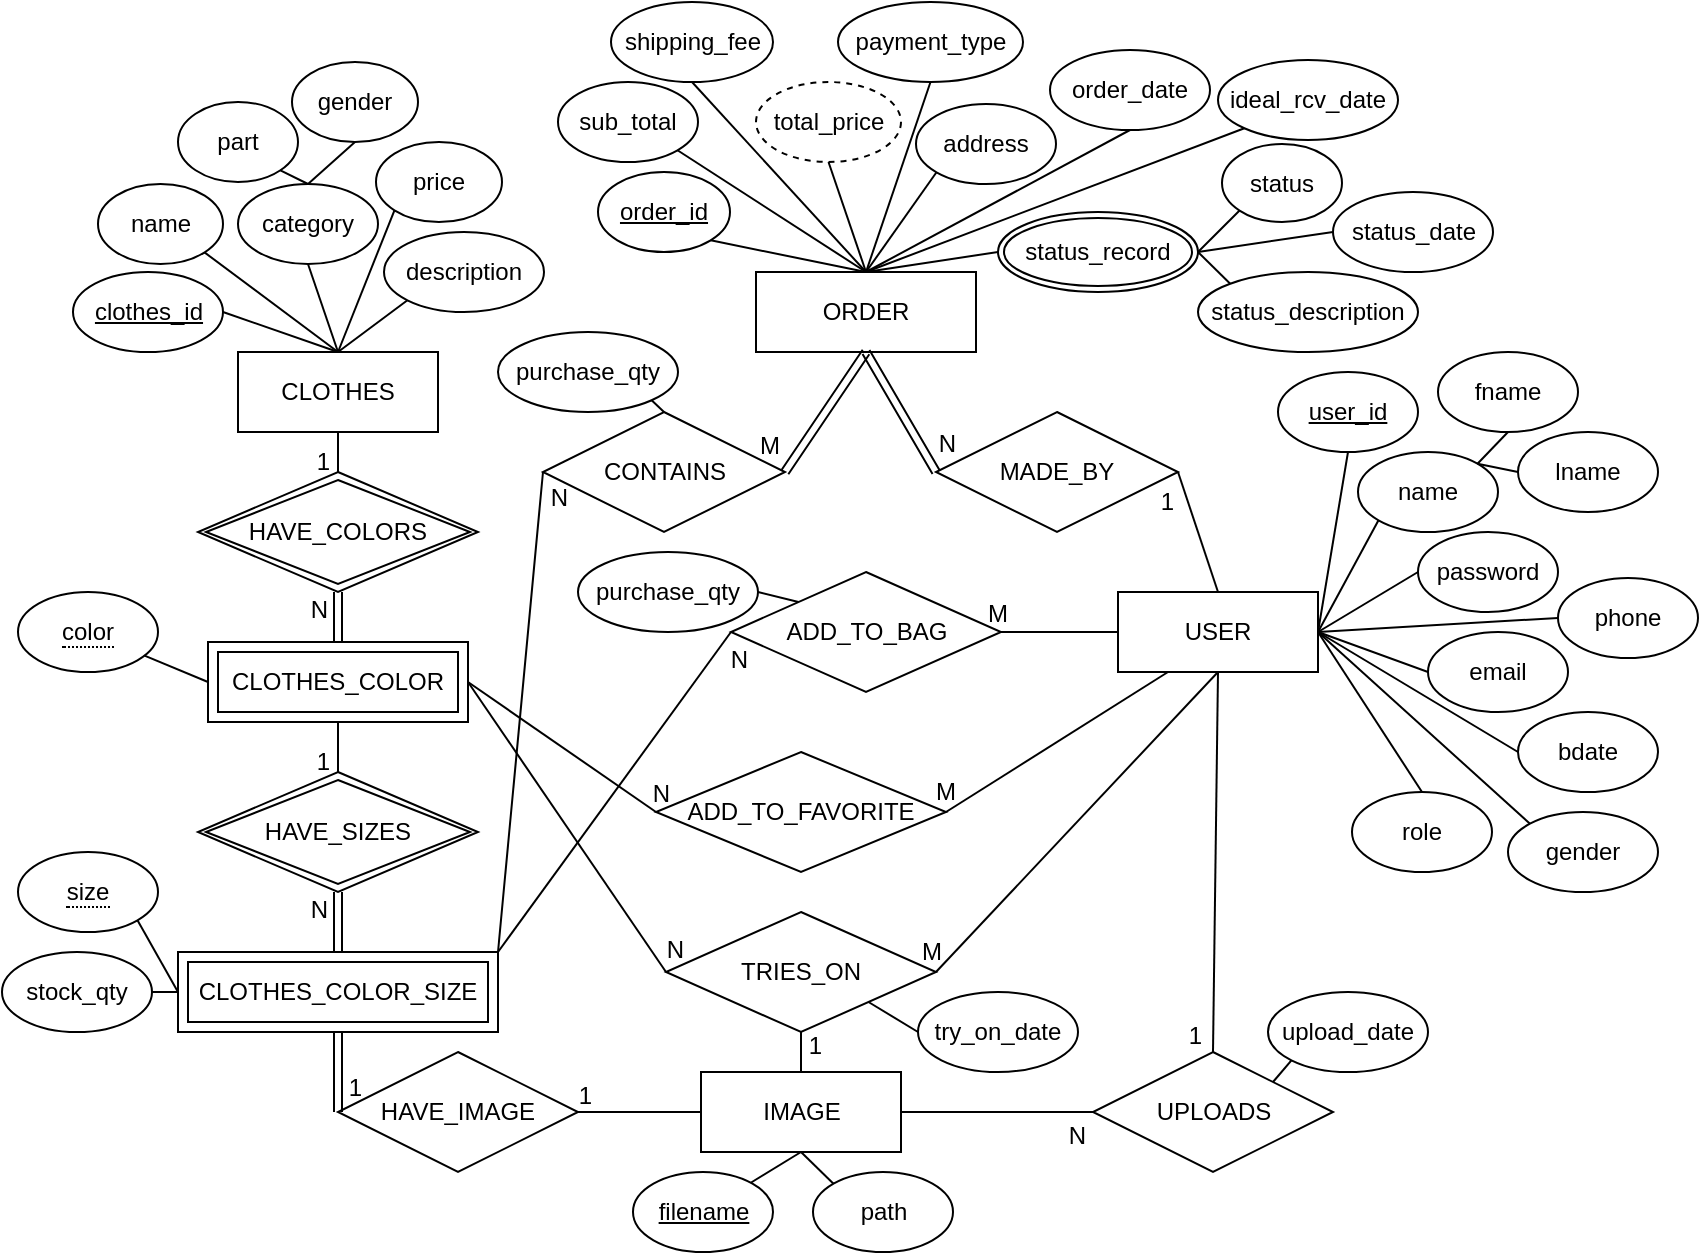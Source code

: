 <mxfile version="24.9.1">
  <diagram name="第 1 页" id="cGdT9HOxVQWvnpg_4Y84">
    <mxGraphModel dx="872" dy="324" grid="1" gridSize="10" guides="1" tooltips="1" connect="1" arrows="1" fold="1" page="1" pageScale="1" pageWidth="827" pageHeight="1169" math="0" shadow="0">
      <root>
        <mxCell id="0" />
        <mxCell id="1" parent="0" />
        <mxCell id="LeQnPKJJJZOY4ZSQB_88-2" value="USER" style="whiteSpace=wrap;html=1;align=center;" parent="1" vertex="1">
          <mxGeometry x="640" y="800" width="100" height="40" as="geometry" />
        </mxCell>
        <mxCell id="LeQnPKJJJZOY4ZSQB_88-3" value="user_id" style="ellipse;whiteSpace=wrap;html=1;align=center;fontStyle=4" parent="1" vertex="1">
          <mxGeometry x="720" y="690" width="70" height="40" as="geometry" />
        </mxCell>
        <mxCell id="LeQnPKJJJZOY4ZSQB_88-6" value="password" style="ellipse;whiteSpace=wrap;html=1;align=center;" parent="1" vertex="1">
          <mxGeometry x="790" y="770" width="70" height="40" as="geometry" />
        </mxCell>
        <mxCell id="LeQnPKJJJZOY4ZSQB_88-7" value="phone" style="ellipse;whiteSpace=wrap;html=1;align=center;" parent="1" vertex="1">
          <mxGeometry x="860" y="793" width="70" height="40" as="geometry" />
        </mxCell>
        <mxCell id="LeQnPKJJJZOY4ZSQB_88-8" value="email" style="ellipse;whiteSpace=wrap;html=1;align=center;" parent="1" vertex="1">
          <mxGeometry x="795" y="820" width="70" height="40" as="geometry" />
        </mxCell>
        <mxCell id="LeQnPKJJJZOY4ZSQB_88-9" value="bdate" style="ellipse;whiteSpace=wrap;html=1;align=center;" parent="1" vertex="1">
          <mxGeometry x="840" y="860" width="70" height="40" as="geometry" />
        </mxCell>
        <mxCell id="LeQnPKJJJZOY4ZSQB_88-10" value="role" style="ellipse;whiteSpace=wrap;html=1;align=center;" parent="1" vertex="1">
          <mxGeometry x="757" y="900" width="70" height="40" as="geometry" />
        </mxCell>
        <mxCell id="LeQnPKJJJZOY4ZSQB_88-14" value="name" style="ellipse;whiteSpace=wrap;html=1;align=center;" parent="1" vertex="1">
          <mxGeometry x="760" y="730" width="70" height="40" as="geometry" />
        </mxCell>
        <mxCell id="LeQnPKJJJZOY4ZSQB_88-15" value="fname" style="ellipse;whiteSpace=wrap;html=1;align=center;" parent="1" vertex="1">
          <mxGeometry x="800" y="680" width="70" height="40" as="geometry" />
        </mxCell>
        <mxCell id="LeQnPKJJJZOY4ZSQB_88-17" value="lname" style="ellipse;whiteSpace=wrap;html=1;align=center;" parent="1" vertex="1">
          <mxGeometry x="840" y="720" width="70" height="40" as="geometry" />
        </mxCell>
        <mxCell id="LeQnPKJJJZOY4ZSQB_88-28" value="CLOTHES" style="whiteSpace=wrap;html=1;align=center;" parent="1" vertex="1">
          <mxGeometry x="200" y="680" width="100" height="40" as="geometry" />
        </mxCell>
        <mxCell id="LeQnPKJJJZOY4ZSQB_88-29" value="category" style="ellipse;whiteSpace=wrap;html=1;align=center;" parent="1" vertex="1">
          <mxGeometry x="200" y="596" width="70" height="40" as="geometry" />
        </mxCell>
        <mxCell id="LeQnPKJJJZOY4ZSQB_88-35" value="description" style="ellipse;whiteSpace=wrap;html=1;align=center;fontStyle=0" parent="1" vertex="1">
          <mxGeometry x="273" y="620" width="80" height="40" as="geometry" />
        </mxCell>
        <mxCell id="LeQnPKJJJZOY4ZSQB_88-37" value="price" style="ellipse;whiteSpace=wrap;html=1;align=center;fontStyle=0" parent="1" vertex="1">
          <mxGeometry x="269" y="575" width="63" height="40" as="geometry" />
        </mxCell>
        <mxCell id="LeQnPKJJJZOY4ZSQB_88-38" value="" style="endArrow=none;html=1;rounded=0;exitX=0;exitY=1;exitDx=0;exitDy=0;entryX=0.5;entryY=0;entryDx=0;entryDy=0;" parent="1" source="LeQnPKJJJZOY4ZSQB_88-35" target="LeQnPKJJJZOY4ZSQB_88-28" edge="1">
          <mxGeometry relative="1" as="geometry">
            <mxPoint x="370" y="690" as="sourcePoint" />
            <mxPoint x="530" y="690" as="targetPoint" />
          </mxGeometry>
        </mxCell>
        <mxCell id="LeQnPKJJJZOY4ZSQB_88-39" value="" style="endArrow=none;html=1;rounded=0;exitX=0;exitY=1;exitDx=0;exitDy=0;entryX=0.5;entryY=0;entryDx=0;entryDy=0;" parent="1" source="LeQnPKJJJZOY4ZSQB_88-37" target="LeQnPKJJJZOY4ZSQB_88-28" edge="1">
          <mxGeometry relative="1" as="geometry">
            <mxPoint x="370" y="690" as="sourcePoint" />
            <mxPoint x="530" y="690" as="targetPoint" />
          </mxGeometry>
        </mxCell>
        <mxCell id="LeQnPKJJJZOY4ZSQB_88-40" value="" style="endArrow=none;html=1;rounded=0;exitX=0.5;exitY=1;exitDx=0;exitDy=0;entryX=0.5;entryY=0;entryDx=0;entryDy=0;" parent="1" source="LeQnPKJJJZOY4ZSQB_88-29" target="LeQnPKJJJZOY4ZSQB_88-28" edge="1">
          <mxGeometry relative="1" as="geometry">
            <mxPoint x="370" y="690" as="sourcePoint" />
            <mxPoint x="530" y="690" as="targetPoint" />
          </mxGeometry>
        </mxCell>
        <mxCell id="LeQnPKJJJZOY4ZSQB_88-53" value="" style="endArrow=none;html=1;rounded=0;exitX=0.5;exitY=0;exitDx=0;exitDy=0;entryX=1;entryY=1;entryDx=0;entryDy=0;" parent="1" source="LeQnPKJJJZOY4ZSQB_88-28" target="LeQnPKJJJZOY4ZSQB_88-65" edge="1">
          <mxGeometry relative="1" as="geometry">
            <mxPoint x="370" y="770" as="sourcePoint" />
            <mxPoint x="280" y="756" as="targetPoint" />
          </mxGeometry>
        </mxCell>
        <mxCell id="LeQnPKJJJZOY4ZSQB_88-54" value="clothes_id" style="ellipse;whiteSpace=wrap;html=1;align=center;fontStyle=4" parent="1" vertex="1">
          <mxGeometry x="117.5" y="640" width="75" height="40" as="geometry" />
        </mxCell>
        <mxCell id="LeQnPKJJJZOY4ZSQB_88-55" value="" style="endArrow=none;html=1;rounded=0;exitX=0.5;exitY=0;exitDx=0;exitDy=0;entryX=1;entryY=0.5;entryDx=0;entryDy=0;" parent="1" source="LeQnPKJJJZOY4ZSQB_88-28" target="LeQnPKJJJZOY4ZSQB_88-54" edge="1">
          <mxGeometry relative="1" as="geometry">
            <mxPoint x="260" y="730" as="sourcePoint" />
            <mxPoint x="360" y="806" as="targetPoint" />
          </mxGeometry>
        </mxCell>
        <mxCell id="LeQnPKJJJZOY4ZSQB_88-56" value="IMAGE" style="whiteSpace=wrap;html=1;align=center;" parent="1" vertex="1">
          <mxGeometry x="431.5" y="1040" width="100" height="40" as="geometry" />
        </mxCell>
        <mxCell id="LeQnPKJJJZOY4ZSQB_88-57" value="filename" style="ellipse;whiteSpace=wrap;html=1;align=center;fontStyle=4" parent="1" vertex="1">
          <mxGeometry x="397.5" y="1090" width="70" height="40" as="geometry" />
        </mxCell>
        <mxCell id="LeQnPKJJJZOY4ZSQB_88-58" value="path" style="ellipse;whiteSpace=wrap;html=1;align=center;" parent="1" vertex="1">
          <mxGeometry x="487.5" y="1090" width="70" height="40" as="geometry" />
        </mxCell>
        <mxCell id="LeQnPKJJJZOY4ZSQB_88-60" value="" style="endArrow=none;html=1;rounded=0;exitX=0.5;exitY=1;exitDx=0;exitDy=0;" parent="1" source="LeQnPKJJJZOY4ZSQB_88-56" target="LeQnPKJJJZOY4ZSQB_88-57" edge="1">
          <mxGeometry relative="1" as="geometry">
            <mxPoint x="408" y="1070" as="sourcePoint" />
            <mxPoint x="568" y="1070" as="targetPoint" />
          </mxGeometry>
        </mxCell>
        <mxCell id="LeQnPKJJJZOY4ZSQB_88-61" value="" style="endArrow=none;html=1;rounded=0;exitX=0.5;exitY=1;exitDx=0;exitDy=0;entryX=0;entryY=0;entryDx=0;entryDy=0;" parent="1" source="LeQnPKJJJZOY4ZSQB_88-56" target="LeQnPKJJJZOY4ZSQB_88-58" edge="1">
          <mxGeometry relative="1" as="geometry">
            <mxPoint x="408" y="1070" as="sourcePoint" />
            <mxPoint x="568" y="1070" as="targetPoint" />
          </mxGeometry>
        </mxCell>
        <mxCell id="LeQnPKJJJZOY4ZSQB_88-63" value="CLOTHES_COLOR" style="shape=ext;margin=3;double=1;whiteSpace=wrap;html=1;align=center;" parent="1" vertex="1">
          <mxGeometry x="185" y="825" width="130" height="40" as="geometry" />
        </mxCell>
        <mxCell id="LeQnPKJJJZOY4ZSQB_88-64" value="&lt;span style=&quot;border-bottom: 1px dotted&quot;&gt;color&lt;/span&gt;" style="ellipse;whiteSpace=wrap;html=1;align=center;" parent="1" vertex="1">
          <mxGeometry x="90" y="800" width="70" height="40" as="geometry" />
        </mxCell>
        <mxCell id="LeQnPKJJJZOY4ZSQB_88-65" value="name" style="ellipse;whiteSpace=wrap;html=1;align=center;" parent="1" vertex="1">
          <mxGeometry x="130" y="596" width="62.5" height="40" as="geometry" />
        </mxCell>
        <mxCell id="LeQnPKJJJZOY4ZSQB_88-70" value="" style="endArrow=none;html=1;rounded=0;exitX=0;exitY=0.5;exitDx=0;exitDy=0;" parent="1" source="LeQnPKJJJZOY4ZSQB_88-63" target="LeQnPKJJJZOY4ZSQB_88-64" edge="1">
          <mxGeometry relative="1" as="geometry">
            <mxPoint x="325" y="870" as="sourcePoint" />
            <mxPoint x="485" y="870" as="targetPoint" />
          </mxGeometry>
        </mxCell>
        <mxCell id="LeQnPKJJJZOY4ZSQB_88-73" value="HAVE_COLORS" style="shape=rhombus;double=1;perimeter=rhombusPerimeter;whiteSpace=wrap;html=1;align=center;" parent="1" vertex="1">
          <mxGeometry x="180" y="740" width="140" height="60" as="geometry" />
        </mxCell>
        <mxCell id="LeQnPKJJJZOY4ZSQB_88-77" value="" style="endArrow=none;html=1;rounded=0;exitX=0.5;exitY=0;exitDx=0;exitDy=0;entryX=0.5;entryY=1;entryDx=0;entryDy=0;shape=link;" parent="1" source="LeQnPKJJJZOY4ZSQB_88-63" target="LeQnPKJJJZOY4ZSQB_88-73" edge="1">
          <mxGeometry relative="1" as="geometry">
            <mxPoint x="325" y="790" as="sourcePoint" />
            <mxPoint x="485" y="790" as="targetPoint" />
          </mxGeometry>
        </mxCell>
        <mxCell id="LeQnPKJJJZOY4ZSQB_88-78" value="N" style="resizable=0;html=1;whiteSpace=wrap;align=right;verticalAlign=bottom;" parent="LeQnPKJJJZOY4ZSQB_88-77" connectable="0" vertex="1">
          <mxGeometry x="1" relative="1" as="geometry">
            <mxPoint x="-4" y="17" as="offset" />
          </mxGeometry>
        </mxCell>
        <mxCell id="LeQnPKJJJZOY4ZSQB_88-80" value="" style="endArrow=none;html=1;rounded=0;exitX=0.5;exitY=1;exitDx=0;exitDy=0;entryX=0.5;entryY=0;entryDx=0;entryDy=0;" parent="1" source="LeQnPKJJJZOY4ZSQB_88-28" target="LeQnPKJJJZOY4ZSQB_88-73" edge="1">
          <mxGeometry relative="1" as="geometry">
            <mxPoint x="330" y="790" as="sourcePoint" />
            <mxPoint x="490" y="790" as="targetPoint" />
          </mxGeometry>
        </mxCell>
        <mxCell id="LeQnPKJJJZOY4ZSQB_88-81" value="1" style="resizable=0;html=1;whiteSpace=wrap;align=right;verticalAlign=bottom;" parent="LeQnPKJJJZOY4ZSQB_88-80" connectable="0" vertex="1">
          <mxGeometry x="1" relative="1" as="geometry">
            <mxPoint x="-3" y="3" as="offset" />
          </mxGeometry>
        </mxCell>
        <mxCell id="LeQnPKJJJZOY4ZSQB_88-82" value="HAVE_IMAGE" style="shape=rhombus;perimeter=rhombusPerimeter;whiteSpace=wrap;html=1;align=center;" parent="1" vertex="1">
          <mxGeometry x="250" y="1030" width="120" height="60" as="geometry" />
        </mxCell>
        <mxCell id="LeQnPKJJJZOY4ZSQB_88-83" value="" style="endArrow=none;html=1;rounded=0;exitX=0.5;exitY=1;exitDx=0;exitDy=0;entryX=0;entryY=0.5;entryDx=0;entryDy=0;shape=link;" parent="1" source="w-YQBFerk2edwHT0W-1V-1" target="LeQnPKJJJZOY4ZSQB_88-82" edge="1">
          <mxGeometry relative="1" as="geometry">
            <mxPoint x="330" y="850" as="sourcePoint" />
            <mxPoint x="490" y="850" as="targetPoint" />
          </mxGeometry>
        </mxCell>
        <mxCell id="LeQnPKJJJZOY4ZSQB_88-84" value="1" style="resizable=0;html=1;whiteSpace=wrap;align=right;verticalAlign=bottom;" parent="LeQnPKJJJZOY4ZSQB_88-83" connectable="0" vertex="1">
          <mxGeometry x="1" relative="1" as="geometry">
            <mxPoint x="13" y="-4" as="offset" />
          </mxGeometry>
        </mxCell>
        <mxCell id="LeQnPKJJJZOY4ZSQB_88-85" value="" style="endArrow=none;html=1;rounded=0;exitX=0;exitY=0.5;exitDx=0;exitDy=0;entryX=1;entryY=0.5;entryDx=0;entryDy=0;" parent="1" source="LeQnPKJJJZOY4ZSQB_88-56" target="LeQnPKJJJZOY4ZSQB_88-82" edge="1">
          <mxGeometry relative="1" as="geometry">
            <mxPoint x="355" y="870" as="sourcePoint" />
            <mxPoint x="490" y="860" as="targetPoint" />
          </mxGeometry>
        </mxCell>
        <mxCell id="LeQnPKJJJZOY4ZSQB_88-86" value="1" style="resizable=0;html=1;whiteSpace=wrap;align=right;verticalAlign=bottom;" parent="LeQnPKJJJZOY4ZSQB_88-85" connectable="0" vertex="1">
          <mxGeometry x="1" relative="1" as="geometry">
            <mxPoint x="8" as="offset" />
          </mxGeometry>
        </mxCell>
        <mxCell id="LeQnPKJJJZOY4ZSQB_88-88" value="UPLOADS" style="shape=rhombus;perimeter=rhombusPerimeter;whiteSpace=wrap;html=1;align=center;" parent="1" vertex="1">
          <mxGeometry x="627.5" y="1030" width="120" height="60" as="geometry" />
        </mxCell>
        <mxCell id="LeQnPKJJJZOY4ZSQB_88-89" value="" style="endArrow=none;html=1;rounded=0;exitX=0.5;exitY=1;exitDx=0;exitDy=0;entryX=0.5;entryY=0;entryDx=0;entryDy=0;" parent="1" source="LeQnPKJJJZOY4ZSQB_88-2" target="LeQnPKJJJZOY4ZSQB_88-88" edge="1">
          <mxGeometry relative="1" as="geometry">
            <mxPoint x="332" y="770" as="sourcePoint" />
            <mxPoint x="492" y="770" as="targetPoint" />
          </mxGeometry>
        </mxCell>
        <mxCell id="LeQnPKJJJZOY4ZSQB_88-90" value="1" style="resizable=0;html=1;whiteSpace=wrap;align=right;verticalAlign=bottom;" parent="LeQnPKJJJZOY4ZSQB_88-89" connectable="0" vertex="1">
          <mxGeometry x="1" relative="1" as="geometry">
            <mxPoint x="-4" y="1" as="offset" />
          </mxGeometry>
        </mxCell>
        <mxCell id="LeQnPKJJJZOY4ZSQB_88-92" value="" style="endArrow=none;html=1;rounded=0;exitX=1;exitY=0.5;exitDx=0;exitDy=0;entryX=0;entryY=0.5;entryDx=0;entryDy=0;" parent="1" source="LeQnPKJJJZOY4ZSQB_88-56" target="LeQnPKJJJZOY4ZSQB_88-88" edge="1">
          <mxGeometry relative="1" as="geometry">
            <mxPoint x="710" y="870" as="sourcePoint" />
            <mxPoint x="690" y="870" as="targetPoint" />
          </mxGeometry>
        </mxCell>
        <mxCell id="LeQnPKJJJZOY4ZSQB_88-93" value="N" style="resizable=0;html=1;whiteSpace=wrap;align=right;verticalAlign=bottom;" parent="LeQnPKJJJZOY4ZSQB_88-92" connectable="0" vertex="1">
          <mxGeometry x="1" relative="1" as="geometry">
            <mxPoint x="-2" y="20" as="offset" />
          </mxGeometry>
        </mxCell>
        <mxCell id="LeQnPKJJJZOY4ZSQB_88-97" value="upload_date" style="ellipse;whiteSpace=wrap;html=1;align=center;" parent="1" vertex="1">
          <mxGeometry x="715" y="1000" width="80" height="40" as="geometry" />
        </mxCell>
        <mxCell id="LeQnPKJJJZOY4ZSQB_88-98" value="" style="endArrow=none;html=1;rounded=0;exitX=0;exitY=1;exitDx=0;exitDy=0;entryX=1;entryY=0;entryDx=0;entryDy=0;" parent="1" source="LeQnPKJJJZOY4ZSQB_88-97" target="LeQnPKJJJZOY4ZSQB_88-88" edge="1">
          <mxGeometry relative="1" as="geometry">
            <mxPoint x="550" y="980" as="sourcePoint" />
            <mxPoint x="710" y="980" as="targetPoint" />
          </mxGeometry>
        </mxCell>
        <mxCell id="LeQnPKJJJZOY4ZSQB_88-99" value="ADD_TO_BAG" style="shape=rhombus;perimeter=rhombusPerimeter;whiteSpace=wrap;html=1;align=center;" parent="1" vertex="1">
          <mxGeometry x="446.5" y="790" width="135" height="60" as="geometry" />
        </mxCell>
        <mxCell id="LeQnPKJJJZOY4ZSQB_88-105" value="stock_qty" style="ellipse;whiteSpace=wrap;html=1;align=center;" parent="1" vertex="1">
          <mxGeometry x="82" y="980" width="75" height="40" as="geometry" />
        </mxCell>
        <mxCell id="LeQnPKJJJZOY4ZSQB_88-107" value="" style="endArrow=none;html=1;rounded=0;exitX=0;exitY=0.5;exitDx=0;exitDy=0;entryX=1;entryY=0.5;entryDx=0;entryDy=0;" parent="1" source="w-YQBFerk2edwHT0W-1V-1" target="LeQnPKJJJZOY4ZSQB_88-105" edge="1">
          <mxGeometry relative="1" as="geometry">
            <mxPoint x="94.5" y="980" as="sourcePoint" />
            <mxPoint x="469.5" y="960" as="targetPoint" />
          </mxGeometry>
        </mxCell>
        <mxCell id="LeQnPKJJJZOY4ZSQB_88-114" value="" style="endArrow=none;html=1;rounded=0;exitX=0;exitY=0.5;exitDx=0;exitDy=0;entryX=1;entryY=0.5;entryDx=0;entryDy=0;" parent="1" source="LeQnPKJJJZOY4ZSQB_88-2" target="LeQnPKJJJZOY4ZSQB_88-99" edge="1">
          <mxGeometry relative="1" as="geometry">
            <mxPoint x="410" y="790" as="sourcePoint" />
            <mxPoint x="551.5" y="810" as="targetPoint" />
          </mxGeometry>
        </mxCell>
        <mxCell id="LeQnPKJJJZOY4ZSQB_88-115" value="M" style="resizable=0;html=1;whiteSpace=wrap;align=right;verticalAlign=bottom;" parent="LeQnPKJJJZOY4ZSQB_88-114" connectable="0" vertex="1">
          <mxGeometry x="1" relative="1" as="geometry">
            <mxPoint x="5" y="-1" as="offset" />
          </mxGeometry>
        </mxCell>
        <mxCell id="LeQnPKJJJZOY4ZSQB_88-117" value="" style="endArrow=none;html=1;rounded=0;exitX=1;exitY=0;exitDx=0;exitDy=0;entryX=0;entryY=0.5;entryDx=0;entryDy=0;" parent="1" source="w-YQBFerk2edwHT0W-1V-1" target="LeQnPKJJJZOY4ZSQB_88-99" edge="1">
          <mxGeometry relative="1" as="geometry">
            <mxPoint x="330" y="790" as="sourcePoint" />
            <mxPoint x="490" y="790" as="targetPoint" />
          </mxGeometry>
        </mxCell>
        <mxCell id="LeQnPKJJJZOY4ZSQB_88-118" value="N" style="resizable=0;html=1;whiteSpace=wrap;align=right;verticalAlign=bottom;" parent="LeQnPKJJJZOY4ZSQB_88-117" connectable="0" vertex="1">
          <mxGeometry x="1" relative="1" as="geometry">
            <mxPoint x="10" y="23" as="offset" />
          </mxGeometry>
        </mxCell>
        <mxCell id="LeQnPKJJJZOY4ZSQB_88-119" value="purchase_qty" style="ellipse;whiteSpace=wrap;html=1;align=center;" parent="1" vertex="1">
          <mxGeometry x="370" y="780" width="90" height="40" as="geometry" />
        </mxCell>
        <mxCell id="LeQnPKJJJZOY4ZSQB_88-120" value="" style="endArrow=none;html=1;rounded=0;exitX=0;exitY=0;exitDx=0;exitDy=0;entryX=1;entryY=0.5;entryDx=0;entryDy=0;" parent="1" source="LeQnPKJJJZOY4ZSQB_88-99" target="LeQnPKJJJZOY4ZSQB_88-119" edge="1">
          <mxGeometry relative="1" as="geometry">
            <mxPoint x="330" y="710" as="sourcePoint" />
            <mxPoint x="490" y="710" as="targetPoint" />
          </mxGeometry>
        </mxCell>
        <mxCell id="LeQnPKJJJZOY4ZSQB_88-143" value="gender" style="ellipse;whiteSpace=wrap;html=1;align=center;" parent="1" vertex="1">
          <mxGeometry x="835" y="910" width="75" height="40" as="geometry" />
        </mxCell>
        <mxCell id="LeQnPKJJJZOY4ZSQB_88-145" value="gender" style="ellipse;whiteSpace=wrap;html=1;align=center;" parent="1" vertex="1">
          <mxGeometry x="227" y="535" width="63" height="40" as="geometry" />
        </mxCell>
        <mxCell id="LeQnPKJJJZOY4ZSQB_88-146" value="part" style="ellipse;whiteSpace=wrap;html=1;align=center;" parent="1" vertex="1">
          <mxGeometry x="170" y="555" width="60" height="40" as="geometry" />
        </mxCell>
        <mxCell id="LeQnPKJJJZOY4ZSQB_88-147" style="edgeStyle=orthogonalEdgeStyle;rounded=0;orthogonalLoop=1;jettySize=auto;html=1;exitX=0.5;exitY=1;exitDx=0;exitDy=0;" parent="1" source="LeQnPKJJJZOY4ZSQB_88-146" target="LeQnPKJJJZOY4ZSQB_88-146" edge="1">
          <mxGeometry relative="1" as="geometry" />
        </mxCell>
        <mxCell id="LeQnPKJJJZOY4ZSQB_88-148" value="" style="endArrow=none;html=1;rounded=0;exitX=0.5;exitY=1;exitDx=0;exitDy=0;entryX=0.5;entryY=0;entryDx=0;entryDy=0;" parent="1" source="LeQnPKJJJZOY4ZSQB_88-145" target="LeQnPKJJJZOY4ZSQB_88-29" edge="1">
          <mxGeometry relative="1" as="geometry">
            <mxPoint x="250" y="730" as="sourcePoint" />
            <mxPoint x="190" y="580" as="targetPoint" />
          </mxGeometry>
        </mxCell>
        <mxCell id="LeQnPKJJJZOY4ZSQB_88-149" value="" style="endArrow=none;html=1;rounded=0;exitX=1;exitY=1;exitDx=0;exitDy=0;entryX=0.5;entryY=0;entryDx=0;entryDy=0;" parent="1" source="LeQnPKJJJZOY4ZSQB_88-146" target="LeQnPKJJJZOY4ZSQB_88-29" edge="1">
          <mxGeometry relative="1" as="geometry">
            <mxPoint x="170" y="580" as="sourcePoint" />
            <mxPoint x="211" y="602" as="targetPoint" />
          </mxGeometry>
        </mxCell>
        <mxCell id="LeQnPKJJJZOY4ZSQB_88-161" value="" style="endArrow=none;html=1;rounded=0;exitX=0.5;exitY=1;exitDx=0;exitDy=0;entryX=1;entryY=0.5;entryDx=0;entryDy=0;" parent="1" source="LeQnPKJJJZOY4ZSQB_88-2" target="LeQnPKJJJZOY4ZSQB_88-163" edge="1">
          <mxGeometry relative="1" as="geometry">
            <mxPoint x="430" y="710" as="sourcePoint" />
            <mxPoint x="515" y="671.5" as="targetPoint" />
          </mxGeometry>
        </mxCell>
        <mxCell id="LeQnPKJJJZOY4ZSQB_88-162" value="M" style="resizable=0;html=1;whiteSpace=wrap;align=right;verticalAlign=bottom;" parent="LeQnPKJJJZOY4ZSQB_88-161" connectable="0" vertex="1">
          <mxGeometry x="1" relative="1" as="geometry">
            <mxPoint x="5" y="-2" as="offset" />
          </mxGeometry>
        </mxCell>
        <mxCell id="LeQnPKJJJZOY4ZSQB_88-163" value="TRIES_ON" style="shape=rhombus;perimeter=rhombusPerimeter;whiteSpace=wrap;html=1;align=center;" parent="1" vertex="1">
          <mxGeometry x="414" y="960" width="135" height="60" as="geometry" />
        </mxCell>
        <mxCell id="LeQnPKJJJZOY4ZSQB_88-164" value="try_on_date" style="ellipse;whiteSpace=wrap;html=1;align=center;" parent="1" vertex="1">
          <mxGeometry x="540" y="1000" width="80" height="40" as="geometry" />
        </mxCell>
        <mxCell id="LeQnPKJJJZOY4ZSQB_88-165" value="" style="endArrow=none;html=1;rounded=0;entryX=1;entryY=1;entryDx=0;entryDy=0;exitX=0;exitY=0.5;exitDx=0;exitDy=0;" parent="1" source="LeQnPKJJJZOY4ZSQB_88-164" target="LeQnPKJJJZOY4ZSQB_88-163" edge="1">
          <mxGeometry relative="1" as="geometry">
            <mxPoint x="585" y="760" as="sourcePoint" />
            <mxPoint x="790" y="748" as="targetPoint" />
          </mxGeometry>
        </mxCell>
        <mxCell id="LeQnPKJJJZOY4ZSQB_88-166" value="ADD_TO_FAVORITE" style="shape=rhombus;perimeter=rhombusPerimeter;whiteSpace=wrap;html=1;align=center;" parent="1" vertex="1">
          <mxGeometry x="409" y="880" width="145" height="60" as="geometry" />
        </mxCell>
        <mxCell id="LeQnPKJJJZOY4ZSQB_88-167" value="" style="endArrow=none;html=1;rounded=0;exitX=0.25;exitY=1;exitDx=0;exitDy=0;entryX=1;entryY=0.5;entryDx=0;entryDy=0;" parent="1" source="LeQnPKJJJZOY4ZSQB_88-2" target="LeQnPKJJJZOY4ZSQB_88-166" edge="1">
          <mxGeometry relative="1" as="geometry">
            <mxPoint x="505" y="650" as="sourcePoint" />
            <mxPoint x="388" y="683" as="targetPoint" />
          </mxGeometry>
        </mxCell>
        <mxCell id="LeQnPKJJJZOY4ZSQB_88-168" value="M" style="resizable=0;html=1;whiteSpace=wrap;align=right;verticalAlign=bottom;" parent="LeQnPKJJJZOY4ZSQB_88-167" connectable="0" vertex="1">
          <mxGeometry x="1" relative="1" as="geometry">
            <mxPoint x="6" y="-1" as="offset" />
          </mxGeometry>
        </mxCell>
        <mxCell id="LeQnPKJJJZOY4ZSQB_88-169" value="" style="endArrow=none;html=1;rounded=0;entryX=0;entryY=0.5;entryDx=0;entryDy=0;exitX=1;exitY=0.5;exitDx=0;exitDy=0;" parent="1" source="LeQnPKJJJZOY4ZSQB_88-63" target="LeQnPKJJJZOY4ZSQB_88-166" edge="1">
          <mxGeometry relative="1" as="geometry">
            <mxPoint x="350" y="840" as="sourcePoint" />
            <mxPoint x="388" y="743" as="targetPoint" />
          </mxGeometry>
        </mxCell>
        <mxCell id="LeQnPKJJJZOY4ZSQB_88-170" value="N" style="resizable=0;html=1;whiteSpace=wrap;align=right;verticalAlign=bottom;" parent="LeQnPKJJJZOY4ZSQB_88-169" connectable="0" vertex="1">
          <mxGeometry x="1" relative="1" as="geometry">
            <mxPoint x="8" y="-1" as="offset" />
          </mxGeometry>
        </mxCell>
        <mxCell id="LeQnPKJJJZOY4ZSQB_88-171" value="" style="endArrow=none;html=1;rounded=0;exitX=1;exitY=0.5;exitDx=0;exitDy=0;entryX=0;entryY=0.5;entryDx=0;entryDy=0;" parent="1" source="LeQnPKJJJZOY4ZSQB_88-63" target="LeQnPKJJJZOY4ZSQB_88-163" edge="1">
          <mxGeometry relative="1" as="geometry">
            <mxPoint x="293" y="850" as="sourcePoint" />
            <mxPoint x="473" y="778" as="targetPoint" />
          </mxGeometry>
        </mxCell>
        <mxCell id="LeQnPKJJJZOY4ZSQB_88-172" value="N" style="resizable=0;html=1;whiteSpace=wrap;align=right;verticalAlign=bottom;" parent="LeQnPKJJJZOY4ZSQB_88-171" connectable="0" vertex="1">
          <mxGeometry x="1" relative="1" as="geometry">
            <mxPoint x="11" y="-2" as="offset" />
          </mxGeometry>
        </mxCell>
        <mxCell id="LeQnPKJJJZOY4ZSQB_88-173" value="" style="endArrow=none;html=1;rounded=0;exitX=0.5;exitY=0;exitDx=0;exitDy=0;entryX=0.5;entryY=1;entryDx=0;entryDy=0;" parent="1" source="LeQnPKJJJZOY4ZSQB_88-56" target="LeQnPKJJJZOY4ZSQB_88-163" edge="1">
          <mxGeometry relative="1" as="geometry">
            <mxPoint x="430" y="710" as="sourcePoint" />
            <mxPoint x="590" y="710" as="targetPoint" />
          </mxGeometry>
        </mxCell>
        <mxCell id="LeQnPKJJJZOY4ZSQB_88-174" value="1" style="resizable=0;html=1;whiteSpace=wrap;align=right;verticalAlign=bottom;" parent="LeQnPKJJJZOY4ZSQB_88-173" connectable="0" vertex="1">
          <mxGeometry x="1" relative="1" as="geometry">
            <mxPoint x="12" y="15" as="offset" />
          </mxGeometry>
        </mxCell>
        <mxCell id="swclK0hr6jgIHcODTy4m-1" value="ORDER" style="whiteSpace=wrap;html=1;align=center;" parent="1" vertex="1">
          <mxGeometry x="459" y="640" width="110" height="40" as="geometry" />
        </mxCell>
        <mxCell id="swclK0hr6jgIHcODTy4m-9" value="" style="endArrow=none;html=1;rounded=0;exitX=0.5;exitY=1;exitDx=0;exitDy=0;entryX=1;entryY=0.5;entryDx=0;entryDy=0;" parent="1" source="LeQnPKJJJZOY4ZSQB_88-3" target="LeQnPKJJJZOY4ZSQB_88-2" edge="1">
          <mxGeometry relative="1" as="geometry">
            <mxPoint x="660" y="890" as="sourcePoint" />
            <mxPoint x="820" y="890" as="targetPoint" />
          </mxGeometry>
        </mxCell>
        <mxCell id="swclK0hr6jgIHcODTy4m-10" value="" style="endArrow=none;html=1;rounded=0;exitX=0;exitY=1;exitDx=0;exitDy=0;entryX=1;entryY=0.5;entryDx=0;entryDy=0;" parent="1" source="LeQnPKJJJZOY4ZSQB_88-14" target="LeQnPKJJJZOY4ZSQB_88-2" edge="1">
          <mxGeometry relative="1" as="geometry">
            <mxPoint x="660" y="890" as="sourcePoint" />
            <mxPoint x="820" y="890" as="targetPoint" />
          </mxGeometry>
        </mxCell>
        <mxCell id="swclK0hr6jgIHcODTy4m-11" value="" style="endArrow=none;html=1;rounded=0;exitX=0.5;exitY=1;exitDx=0;exitDy=0;entryX=1;entryY=0;entryDx=0;entryDy=0;" parent="1" source="LeQnPKJJJZOY4ZSQB_88-15" target="LeQnPKJJJZOY4ZSQB_88-14" edge="1">
          <mxGeometry relative="1" as="geometry">
            <mxPoint x="660" y="890" as="sourcePoint" />
            <mxPoint x="820" y="890" as="targetPoint" />
          </mxGeometry>
        </mxCell>
        <mxCell id="swclK0hr6jgIHcODTy4m-12" value="" style="endArrow=none;html=1;rounded=0;exitX=1;exitY=0;exitDx=0;exitDy=0;entryX=0;entryY=0.5;entryDx=0;entryDy=0;" parent="1" source="LeQnPKJJJZOY4ZSQB_88-14" target="LeQnPKJJJZOY4ZSQB_88-17" edge="1">
          <mxGeometry relative="1" as="geometry">
            <mxPoint x="660" y="890" as="sourcePoint" />
            <mxPoint x="820" y="890" as="targetPoint" />
          </mxGeometry>
        </mxCell>
        <mxCell id="swclK0hr6jgIHcODTy4m-15" value="" style="endArrow=none;html=1;rounded=0;exitX=0;exitY=0.5;exitDx=0;exitDy=0;entryX=1;entryY=0.5;entryDx=0;entryDy=0;" parent="1" source="LeQnPKJJJZOY4ZSQB_88-6" target="LeQnPKJJJZOY4ZSQB_88-2" edge="1">
          <mxGeometry relative="1" as="geometry">
            <mxPoint x="660" y="890" as="sourcePoint" />
            <mxPoint x="820" y="890" as="targetPoint" />
          </mxGeometry>
        </mxCell>
        <mxCell id="swclK0hr6jgIHcODTy4m-16" value="" style="endArrow=none;html=1;rounded=0;entryX=0;entryY=0.5;entryDx=0;entryDy=0;exitX=1;exitY=0.5;exitDx=0;exitDy=0;" parent="1" source="LeQnPKJJJZOY4ZSQB_88-2" target="LeQnPKJJJZOY4ZSQB_88-7" edge="1">
          <mxGeometry relative="1" as="geometry">
            <mxPoint x="770" y="830" as="sourcePoint" />
            <mxPoint x="820" y="890" as="targetPoint" />
          </mxGeometry>
        </mxCell>
        <mxCell id="swclK0hr6jgIHcODTy4m-18" value="" style="endArrow=none;html=1;rounded=0;exitX=1;exitY=0.5;exitDx=0;exitDy=0;entryX=0;entryY=0.5;entryDx=0;entryDy=0;" parent="1" source="LeQnPKJJJZOY4ZSQB_88-2" target="LeQnPKJJJZOY4ZSQB_88-8" edge="1">
          <mxGeometry relative="1" as="geometry">
            <mxPoint x="660" y="890" as="sourcePoint" />
            <mxPoint x="820" y="890" as="targetPoint" />
          </mxGeometry>
        </mxCell>
        <mxCell id="swclK0hr6jgIHcODTy4m-19" value="" style="endArrow=none;html=1;rounded=0;exitX=1;exitY=0.5;exitDx=0;exitDy=0;entryX=0;entryY=0.5;entryDx=0;entryDy=0;" parent="1" source="LeQnPKJJJZOY4ZSQB_88-2" target="LeQnPKJJJZOY4ZSQB_88-9" edge="1">
          <mxGeometry relative="1" as="geometry">
            <mxPoint x="660" y="890" as="sourcePoint" />
            <mxPoint x="820" y="890" as="targetPoint" />
          </mxGeometry>
        </mxCell>
        <mxCell id="swclK0hr6jgIHcODTy4m-21" value="" style="endArrow=none;html=1;rounded=0;exitX=1;exitY=0.5;exitDx=0;exitDy=0;entryX=0;entryY=0;entryDx=0;entryDy=0;" parent="1" source="LeQnPKJJJZOY4ZSQB_88-2" target="LeQnPKJJJZOY4ZSQB_88-143" edge="1">
          <mxGeometry relative="1" as="geometry">
            <mxPoint x="660" y="890" as="sourcePoint" />
            <mxPoint x="820" y="890" as="targetPoint" />
          </mxGeometry>
        </mxCell>
        <mxCell id="swclK0hr6jgIHcODTy4m-22" value="" style="endArrow=none;html=1;rounded=0;exitX=1;exitY=0.5;exitDx=0;exitDy=0;entryX=0.5;entryY=0;entryDx=0;entryDy=0;" parent="1" source="LeQnPKJJJZOY4ZSQB_88-2" target="LeQnPKJJJZOY4ZSQB_88-10" edge="1">
          <mxGeometry relative="1" as="geometry">
            <mxPoint x="660" y="890" as="sourcePoint" />
            <mxPoint x="820" y="890" as="targetPoint" />
          </mxGeometry>
        </mxCell>
        <mxCell id="swclK0hr6jgIHcODTy4m-26" value="MADE_BY" style="shape=rhombus;perimeter=rhombusPerimeter;whiteSpace=wrap;html=1;align=center;" parent="1" vertex="1">
          <mxGeometry x="549" y="710" width="121" height="60" as="geometry" />
        </mxCell>
        <mxCell id="swclK0hr6jgIHcODTy4m-28" value="" style="endArrow=none;html=1;rounded=0;exitX=0.5;exitY=1;exitDx=0;exitDy=0;entryX=0;entryY=0.5;entryDx=0;entryDy=0;shape=link;" parent="1" source="swclK0hr6jgIHcODTy4m-1" target="swclK0hr6jgIHcODTy4m-26" edge="1">
          <mxGeometry relative="1" as="geometry">
            <mxPoint x="660" y="780" as="sourcePoint" />
            <mxPoint x="820" y="780" as="targetPoint" />
          </mxGeometry>
        </mxCell>
        <mxCell id="swclK0hr6jgIHcODTy4m-29" value="N" style="resizable=0;html=1;whiteSpace=wrap;align=right;verticalAlign=bottom;" parent="swclK0hr6jgIHcODTy4m-28" connectable="0" vertex="1">
          <mxGeometry x="1" relative="1" as="geometry">
            <mxPoint x="11" y="-6" as="offset" />
          </mxGeometry>
        </mxCell>
        <mxCell id="swclK0hr6jgIHcODTy4m-30" value="" style="endArrow=none;html=1;rounded=0;exitX=0.5;exitY=0;exitDx=0;exitDy=0;entryX=1;entryY=0.5;entryDx=0;entryDy=0;" parent="1" source="LeQnPKJJJZOY4ZSQB_88-2" target="swclK0hr6jgIHcODTy4m-26" edge="1">
          <mxGeometry relative="1" as="geometry">
            <mxPoint x="660" y="780" as="sourcePoint" />
            <mxPoint x="820" y="780" as="targetPoint" />
          </mxGeometry>
        </mxCell>
        <mxCell id="swclK0hr6jgIHcODTy4m-31" value="1" style="resizable=0;html=1;whiteSpace=wrap;align=right;verticalAlign=bottom;" parent="swclK0hr6jgIHcODTy4m-30" connectable="0" vertex="1">
          <mxGeometry x="1" relative="1" as="geometry">
            <mxPoint x="-1" y="23" as="offset" />
          </mxGeometry>
        </mxCell>
        <mxCell id="swclK0hr6jgIHcODTy4m-32" value="CONTAINS" style="shape=rhombus;perimeter=rhombusPerimeter;whiteSpace=wrap;html=1;align=center;" parent="1" vertex="1">
          <mxGeometry x="352.5" y="710" width="121" height="60" as="geometry" />
        </mxCell>
        <mxCell id="swclK0hr6jgIHcODTy4m-33" value="" style="endArrow=none;html=1;rounded=0;exitX=0;exitY=0.5;exitDx=0;exitDy=0;entryX=1;entryY=0;entryDx=0;entryDy=0;" parent="1" source="swclK0hr6jgIHcODTy4m-32" target="w-YQBFerk2edwHT0W-1V-1" edge="1">
          <mxGeometry relative="1" as="geometry">
            <mxPoint x="660" y="780" as="sourcePoint" />
            <mxPoint x="820" y="780" as="targetPoint" />
          </mxGeometry>
        </mxCell>
        <mxCell id="swclK0hr6jgIHcODTy4m-34" value="N" style="resizable=0;html=1;whiteSpace=wrap;align=right;verticalAlign=bottom;" parent="swclK0hr6jgIHcODTy4m-33" connectable="0" vertex="1">
          <mxGeometry x="1" relative="1" as="geometry">
            <mxPoint x="36" y="-218" as="offset" />
          </mxGeometry>
        </mxCell>
        <mxCell id="swclK0hr6jgIHcODTy4m-36" value="" style="endArrow=none;html=1;rounded=0;exitX=0.5;exitY=1;exitDx=0;exitDy=0;entryX=1;entryY=0.5;entryDx=0;entryDy=0;shape=link;" parent="1" source="swclK0hr6jgIHcODTy4m-1" target="swclK0hr6jgIHcODTy4m-32" edge="1">
          <mxGeometry relative="1" as="geometry">
            <mxPoint x="660" y="780" as="sourcePoint" />
            <mxPoint x="820" y="780" as="targetPoint" />
          </mxGeometry>
        </mxCell>
        <mxCell id="swclK0hr6jgIHcODTy4m-37" value="M" style="resizable=0;html=1;whiteSpace=wrap;align=right;verticalAlign=bottom;" parent="swclK0hr6jgIHcODTy4m-36" connectable="0" vertex="1">
          <mxGeometry x="1" relative="1" as="geometry">
            <mxPoint x="-1" y="-5" as="offset" />
          </mxGeometry>
        </mxCell>
        <mxCell id="swclK0hr6jgIHcODTy4m-40" value="purchase_qty" style="ellipse;whiteSpace=wrap;html=1;align=center;" parent="1" vertex="1">
          <mxGeometry x="330" y="670" width="90" height="40" as="geometry" />
        </mxCell>
        <mxCell id="swclK0hr6jgIHcODTy4m-41" value="" style="endArrow=none;html=1;rounded=0;exitX=1;exitY=1;exitDx=0;exitDy=0;entryX=0.5;entryY=0;entryDx=0;entryDy=0;" parent="1" source="swclK0hr6jgIHcODTy4m-40" target="swclK0hr6jgIHcODTy4m-32" edge="1">
          <mxGeometry relative="1" as="geometry">
            <mxPoint x="580" y="770" as="sourcePoint" />
            <mxPoint x="740" y="770" as="targetPoint" />
          </mxGeometry>
        </mxCell>
        <mxCell id="swclK0hr6jgIHcODTy4m-43" value="order_id" style="ellipse;whiteSpace=wrap;html=1;align=center;fontStyle=4" parent="1" vertex="1">
          <mxGeometry x="380" y="590" width="66" height="40" as="geometry" />
        </mxCell>
        <mxCell id="swclK0hr6jgIHcODTy4m-44" value="" style="endArrow=none;html=1;rounded=0;exitX=1;exitY=1;exitDx=0;exitDy=0;entryX=0.5;entryY=0;entryDx=0;entryDy=0;" parent="1" source="swclK0hr6jgIHcODTy4m-43" target="swclK0hr6jgIHcODTy4m-1" edge="1">
          <mxGeometry relative="1" as="geometry">
            <mxPoint x="580" y="770" as="sourcePoint" />
            <mxPoint x="740" y="770" as="targetPoint" />
          </mxGeometry>
        </mxCell>
        <mxCell id="swclK0hr6jgIHcODTy4m-47" value="payment_type" style="ellipse;whiteSpace=wrap;html=1;align=center;fontStyle=0" parent="1" vertex="1">
          <mxGeometry x="500" y="505" width="92.5" height="40" as="geometry" />
        </mxCell>
        <mxCell id="swclK0hr6jgIHcODTy4m-48" value="" style="endArrow=none;html=1;rounded=0;exitX=0.5;exitY=1;exitDx=0;exitDy=0;entryX=0.5;entryY=0;entryDx=0;entryDy=0;" parent="1" source="swclK0hr6jgIHcODTy4m-47" target="swclK0hr6jgIHcODTy4m-1" edge="1">
          <mxGeometry relative="1" as="geometry">
            <mxPoint x="496" y="595" as="sourcePoint" />
            <mxPoint x="524" y="650" as="targetPoint" />
          </mxGeometry>
        </mxCell>
        <mxCell id="swclK0hr6jgIHcODTy4m-49" value="address" style="ellipse;whiteSpace=wrap;html=1;align=center;fontStyle=0" parent="1" vertex="1">
          <mxGeometry x="539" y="556" width="70" height="40" as="geometry" />
        </mxCell>
        <mxCell id="swclK0hr6jgIHcODTy4m-50" value="" style="endArrow=none;html=1;rounded=0;exitX=0;exitY=1;exitDx=0;exitDy=0;entryX=0.5;entryY=0;entryDx=0;entryDy=0;" parent="1" source="swclK0hr6jgIHcODTy4m-49" target="swclK0hr6jgIHcODTy4m-1" edge="1">
          <mxGeometry relative="1" as="geometry">
            <mxPoint x="580" y="660" as="sourcePoint" />
            <mxPoint x="740" y="660" as="targetPoint" />
          </mxGeometry>
        </mxCell>
        <mxCell id="swclK0hr6jgIHcODTy4m-54" value="status_record" style="ellipse;shape=doubleEllipse;margin=3;whiteSpace=wrap;html=1;align=center;" parent="1" vertex="1">
          <mxGeometry x="580" y="610" width="100" height="40" as="geometry" />
        </mxCell>
        <mxCell id="swclK0hr6jgIHcODTy4m-55" value="" style="endArrow=none;html=1;rounded=0;exitX=0;exitY=0.5;exitDx=0;exitDy=0;entryX=0.5;entryY=0;entryDx=0;entryDy=0;" parent="1" source="swclK0hr6jgIHcODTy4m-54" target="swclK0hr6jgIHcODTy4m-1" edge="1">
          <mxGeometry relative="1" as="geometry">
            <mxPoint x="580" y="770" as="sourcePoint" />
            <mxPoint x="740" y="770" as="targetPoint" />
          </mxGeometry>
        </mxCell>
        <mxCell id="swclK0hr6jgIHcODTy4m-56" value="status" style="ellipse;whiteSpace=wrap;html=1;align=center;" parent="1" vertex="1">
          <mxGeometry x="692" y="576" width="60" height="39" as="geometry" />
        </mxCell>
        <mxCell id="swclK0hr6jgIHcODTy4m-57" value="status_date" style="ellipse;whiteSpace=wrap;html=1;align=center;" parent="1" vertex="1">
          <mxGeometry x="747.5" y="600" width="80" height="40" as="geometry" />
        </mxCell>
        <mxCell id="swclK0hr6jgIHcODTy4m-59" value="" style="endArrow=none;html=1;rounded=0;exitX=0;exitY=1;exitDx=0;exitDy=0;entryX=1;entryY=0.5;entryDx=0;entryDy=0;" parent="1" source="swclK0hr6jgIHcODTy4m-56" target="swclK0hr6jgIHcODTy4m-54" edge="1">
          <mxGeometry relative="1" as="geometry">
            <mxPoint x="580" y="660" as="sourcePoint" />
            <mxPoint x="740" y="660" as="targetPoint" />
          </mxGeometry>
        </mxCell>
        <mxCell id="swclK0hr6jgIHcODTy4m-61" value="" style="endArrow=none;html=1;rounded=0;exitX=1;exitY=0.5;exitDx=0;exitDy=0;entryX=0;entryY=0.5;entryDx=0;entryDy=0;" parent="1" source="swclK0hr6jgIHcODTy4m-54" target="swclK0hr6jgIHcODTy4m-57" edge="1">
          <mxGeometry relative="1" as="geometry">
            <mxPoint x="580" y="660" as="sourcePoint" />
            <mxPoint x="740" y="660" as="targetPoint" />
          </mxGeometry>
        </mxCell>
        <mxCell id="AGfo26yFazJZOsJGmMm4-1" value="sub_total" style="ellipse;whiteSpace=wrap;html=1;align=center;fontStyle=0" parent="1" vertex="1">
          <mxGeometry x="360" y="545" width="70" height="40" as="geometry" />
        </mxCell>
        <mxCell id="AGfo26yFazJZOsJGmMm4-2" value="shipping_fee" style="ellipse;whiteSpace=wrap;html=1;align=center;fontStyle=0" parent="1" vertex="1">
          <mxGeometry x="386.5" y="505" width="81" height="40" as="geometry" />
        </mxCell>
        <mxCell id="AGfo26yFazJZOsJGmMm4-6" value="" style="endArrow=none;html=1;rounded=0;entryX=0.5;entryY=0;entryDx=0;entryDy=0;exitX=1;exitY=1;exitDx=0;exitDy=0;" parent="1" source="AGfo26yFazJZOsJGmMm4-1" target="swclK0hr6jgIHcODTy4m-1" edge="1">
          <mxGeometry relative="1" as="geometry">
            <mxPoint x="420" y="580" as="sourcePoint" />
            <mxPoint x="660" y="660" as="targetPoint" />
          </mxGeometry>
        </mxCell>
        <mxCell id="AGfo26yFazJZOsJGmMm4-8" value="total_price" style="ellipse;whiteSpace=wrap;html=1;align=center;dashed=1;" parent="1" vertex="1">
          <mxGeometry x="459" y="545" width="72.5" height="40" as="geometry" />
        </mxCell>
        <mxCell id="AGfo26yFazJZOsJGmMm4-9" value="" style="endArrow=none;html=1;rounded=0;exitX=0.5;exitY=1;exitDx=0;exitDy=0;entryX=0.5;entryY=0;entryDx=0;entryDy=0;" parent="1" source="AGfo26yFazJZOsJGmMm4-2" target="swclK0hr6jgIHcODTy4m-1" edge="1">
          <mxGeometry relative="1" as="geometry">
            <mxPoint x="500" y="660" as="sourcePoint" />
            <mxPoint x="660" y="660" as="targetPoint" />
          </mxGeometry>
        </mxCell>
        <mxCell id="AGfo26yFazJZOsJGmMm4-10" value="" style="endArrow=none;html=1;rounded=0;exitX=0.5;exitY=1;exitDx=0;exitDy=0;entryX=0.5;entryY=0;entryDx=0;entryDy=0;" parent="1" source="AGfo26yFazJZOsJGmMm4-8" target="swclK0hr6jgIHcODTy4m-1" edge="1">
          <mxGeometry relative="1" as="geometry">
            <mxPoint x="500" y="660" as="sourcePoint" />
            <mxPoint x="660" y="660" as="targetPoint" />
          </mxGeometry>
        </mxCell>
        <mxCell id="uAEkFmMUQwEDWhcwce5n-1" value="status_description" style="ellipse;whiteSpace=wrap;html=1;align=center;" parent="1" vertex="1">
          <mxGeometry x="680" y="640" width="110" height="40" as="geometry" />
        </mxCell>
        <mxCell id="uAEkFmMUQwEDWhcwce5n-5" value="" style="endArrow=none;html=1;rounded=0;exitX=1;exitY=0.5;exitDx=0;exitDy=0;entryX=0;entryY=0;entryDx=0;entryDy=0;" parent="1" source="swclK0hr6jgIHcODTy4m-54" target="uAEkFmMUQwEDWhcwce5n-1" edge="1">
          <mxGeometry relative="1" as="geometry">
            <mxPoint x="700" y="700" as="sourcePoint" />
            <mxPoint x="860" y="700" as="targetPoint" />
          </mxGeometry>
        </mxCell>
        <mxCell id="Agn__o38U4jkMlJwLZ9_-1" value="ideal_rcv_date" style="ellipse;whiteSpace=wrap;html=1;align=center;" parent="1" vertex="1">
          <mxGeometry x="690" y="534" width="90" height="40" as="geometry" />
        </mxCell>
        <mxCell id="Agn__o38U4jkMlJwLZ9_-5" value="" style="endArrow=none;html=1;rounded=0;exitX=0;exitY=1;exitDx=0;exitDy=0;entryX=0.5;entryY=0;entryDx=0;entryDy=0;" parent="1" source="Agn__o38U4jkMlJwLZ9_-1" target="swclK0hr6jgIHcODTy4m-1" edge="1">
          <mxGeometry relative="1" as="geometry">
            <mxPoint x="520" y="610" as="sourcePoint" />
            <mxPoint x="680" y="610" as="targetPoint" />
          </mxGeometry>
        </mxCell>
        <mxCell id="Agn__o38U4jkMlJwLZ9_-16" value="order_date" style="ellipse;whiteSpace=wrap;html=1;align=center;" parent="1" vertex="1">
          <mxGeometry x="606" y="529" width="80" height="40" as="geometry" />
        </mxCell>
        <mxCell id="Agn__o38U4jkMlJwLZ9_-17" value="" style="endArrow=none;html=1;rounded=0;exitX=0.5;exitY=1;exitDx=0;exitDy=0;entryX=0.5;entryY=0;entryDx=0;entryDy=0;" parent="1" source="Agn__o38U4jkMlJwLZ9_-16" target="swclK0hr6jgIHcODTy4m-1" edge="1">
          <mxGeometry relative="1" as="geometry">
            <mxPoint x="570" y="730" as="sourcePoint" />
            <mxPoint x="730" y="730" as="targetPoint" />
          </mxGeometry>
        </mxCell>
        <mxCell id="w-YQBFerk2edwHT0W-1V-1" value="CLOTHES_COLOR_SIZE" style="shape=ext;margin=3;double=1;whiteSpace=wrap;html=1;align=center;" vertex="1" parent="1">
          <mxGeometry x="170" y="980" width="160" height="40" as="geometry" />
        </mxCell>
        <mxCell id="w-YQBFerk2edwHT0W-1V-2" value="HAVE_SIZES" style="shape=rhombus;double=1;perimeter=rhombusPerimeter;whiteSpace=wrap;html=1;align=center;" vertex="1" parent="1">
          <mxGeometry x="180" y="890" width="140" height="60" as="geometry" />
        </mxCell>
        <mxCell id="w-YQBFerk2edwHT0W-1V-3" value="" style="endArrow=none;html=1;rounded=0;exitX=0.5;exitY=1;exitDx=0;exitDy=0;entryX=0.5;entryY=0;entryDx=0;entryDy=0;" edge="1" parent="1" source="LeQnPKJJJZOY4ZSQB_88-63" target="w-YQBFerk2edwHT0W-1V-2">
          <mxGeometry relative="1" as="geometry">
            <mxPoint x="260" y="730" as="sourcePoint" />
            <mxPoint x="260" y="760" as="targetPoint" />
          </mxGeometry>
        </mxCell>
        <mxCell id="w-YQBFerk2edwHT0W-1V-4" value="1" style="resizable=0;html=1;whiteSpace=wrap;align=right;verticalAlign=bottom;" connectable="0" vertex="1" parent="w-YQBFerk2edwHT0W-1V-3">
          <mxGeometry x="1" relative="1" as="geometry">
            <mxPoint x="-3" y="3" as="offset" />
          </mxGeometry>
        </mxCell>
        <mxCell id="w-YQBFerk2edwHT0W-1V-5" value="" style="endArrow=none;html=1;rounded=0;entryX=0.5;entryY=1;entryDx=0;entryDy=0;shape=link;" edge="1" parent="1" source="w-YQBFerk2edwHT0W-1V-1" target="w-YQBFerk2edwHT0W-1V-2">
          <mxGeometry relative="1" as="geometry">
            <mxPoint x="260" y="850" as="sourcePoint" />
            <mxPoint x="260" y="820" as="targetPoint" />
          </mxGeometry>
        </mxCell>
        <mxCell id="w-YQBFerk2edwHT0W-1V-6" value="N" style="resizable=0;html=1;whiteSpace=wrap;align=right;verticalAlign=bottom;" connectable="0" vertex="1" parent="w-YQBFerk2edwHT0W-1V-5">
          <mxGeometry x="1" relative="1" as="geometry">
            <mxPoint x="-4" y="17" as="offset" />
          </mxGeometry>
        </mxCell>
        <mxCell id="w-YQBFerk2edwHT0W-1V-7" value="&lt;span style=&quot;border-bottom: 1px dotted&quot;&gt;size&lt;/span&gt;" style="ellipse;whiteSpace=wrap;html=1;align=center;" vertex="1" parent="1">
          <mxGeometry x="90" y="930" width="70" height="40" as="geometry" />
        </mxCell>
        <mxCell id="w-YQBFerk2edwHT0W-1V-8" value="" style="endArrow=none;html=1;rounded=0;exitX=0;exitY=0.5;exitDx=0;exitDy=0;entryX=1;entryY=1;entryDx=0;entryDy=0;" edge="1" parent="1" source="w-YQBFerk2edwHT0W-1V-1" target="w-YQBFerk2edwHT0W-1V-7">
          <mxGeometry relative="1" as="geometry">
            <mxPoint x="195" y="860" as="sourcePoint" />
            <mxPoint x="161" y="843" as="targetPoint" />
          </mxGeometry>
        </mxCell>
      </root>
    </mxGraphModel>
  </diagram>
</mxfile>
